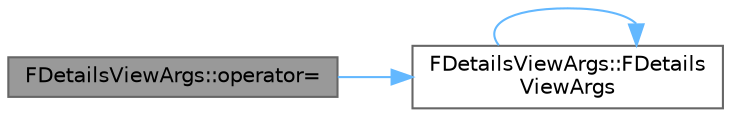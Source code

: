 digraph "FDetailsViewArgs::operator="
{
 // INTERACTIVE_SVG=YES
 // LATEX_PDF_SIZE
  bgcolor="transparent";
  edge [fontname=Helvetica,fontsize=10,labelfontname=Helvetica,labelfontsize=10];
  node [fontname=Helvetica,fontsize=10,shape=box,height=0.2,width=0.4];
  rankdir="LR";
  Node1 [id="Node000001",label="FDetailsViewArgs::operator=",height=0.2,width=0.4,color="gray40", fillcolor="grey60", style="filled", fontcolor="black",tooltip=" "];
  Node1 -> Node2 [id="edge1_Node000001_Node000002",color="steelblue1",style="solid",tooltip=" "];
  Node2 [id="Node000002",label="FDetailsViewArgs::FDetails\lViewArgs",height=0.2,width=0.4,color="grey40", fillcolor="white", style="filled",URL="$db/d20/structFDetailsViewArgs.html#a69c43069a81d4c3d1a48185ffa0d9d7a",tooltip=" "];
  Node2 -> Node2 [id="edge2_Node000002_Node000002",color="steelblue1",style="solid",tooltip=" "];
}
